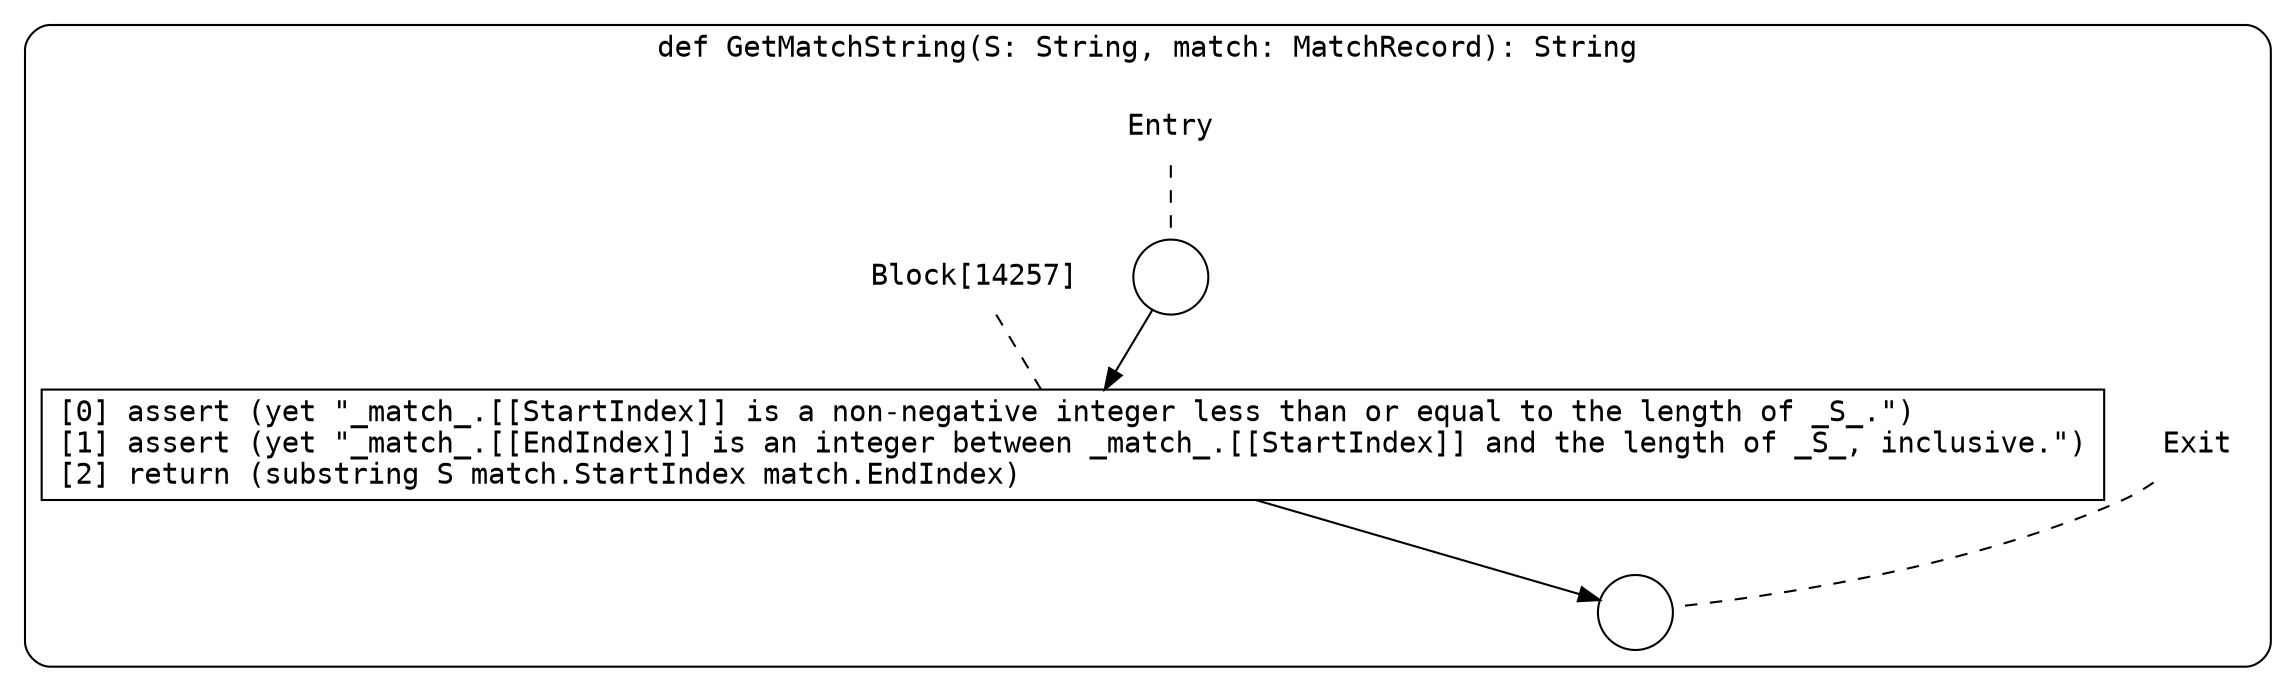 digraph {
  graph [fontname = "Consolas"]
  node [fontname = "Consolas"]
  edge [fontname = "Consolas"]
  subgraph cluster2316 {
    label = "def GetMatchString(S: String, match: MatchRecord): String"
    style = rounded
    cluster2316_entry_name [shape=none, label=<<font color="black">Entry</font>>]
    cluster2316_entry_name -> cluster2316_entry [arrowhead=none, color="black", style=dashed]
    cluster2316_entry [shape=circle label=" " color="black" fillcolor="white" style=filled]
    cluster2316_entry -> node14257 [color="black"]
    cluster2316_exit_name [shape=none, label=<<font color="black">Exit</font>>]
    cluster2316_exit_name -> cluster2316_exit [arrowhead=none, color="black", style=dashed]
    cluster2316_exit [shape=circle label=" " color="black" fillcolor="white" style=filled]
    node14257_name [shape=none, label=<<font color="black">Block[14257]</font>>]
    node14257_name -> node14257 [arrowhead=none, color="black", style=dashed]
    node14257 [shape=box, label=<<font color="black">[0] assert (yet &quot;_match_.[[StartIndex]] is a non-negative integer less than or equal to the length of _S_.&quot;)<BR ALIGN="LEFT"/>[1] assert (yet &quot;_match_.[[EndIndex]] is an integer between _match_.[[StartIndex]] and the length of _S_, inclusive.&quot;)<BR ALIGN="LEFT"/>[2] return (substring S match.StartIndex match.EndIndex)<BR ALIGN="LEFT"/></font>> color="black" fillcolor="white", style=filled]
    node14257 -> cluster2316_exit [color="black"]
  }
}